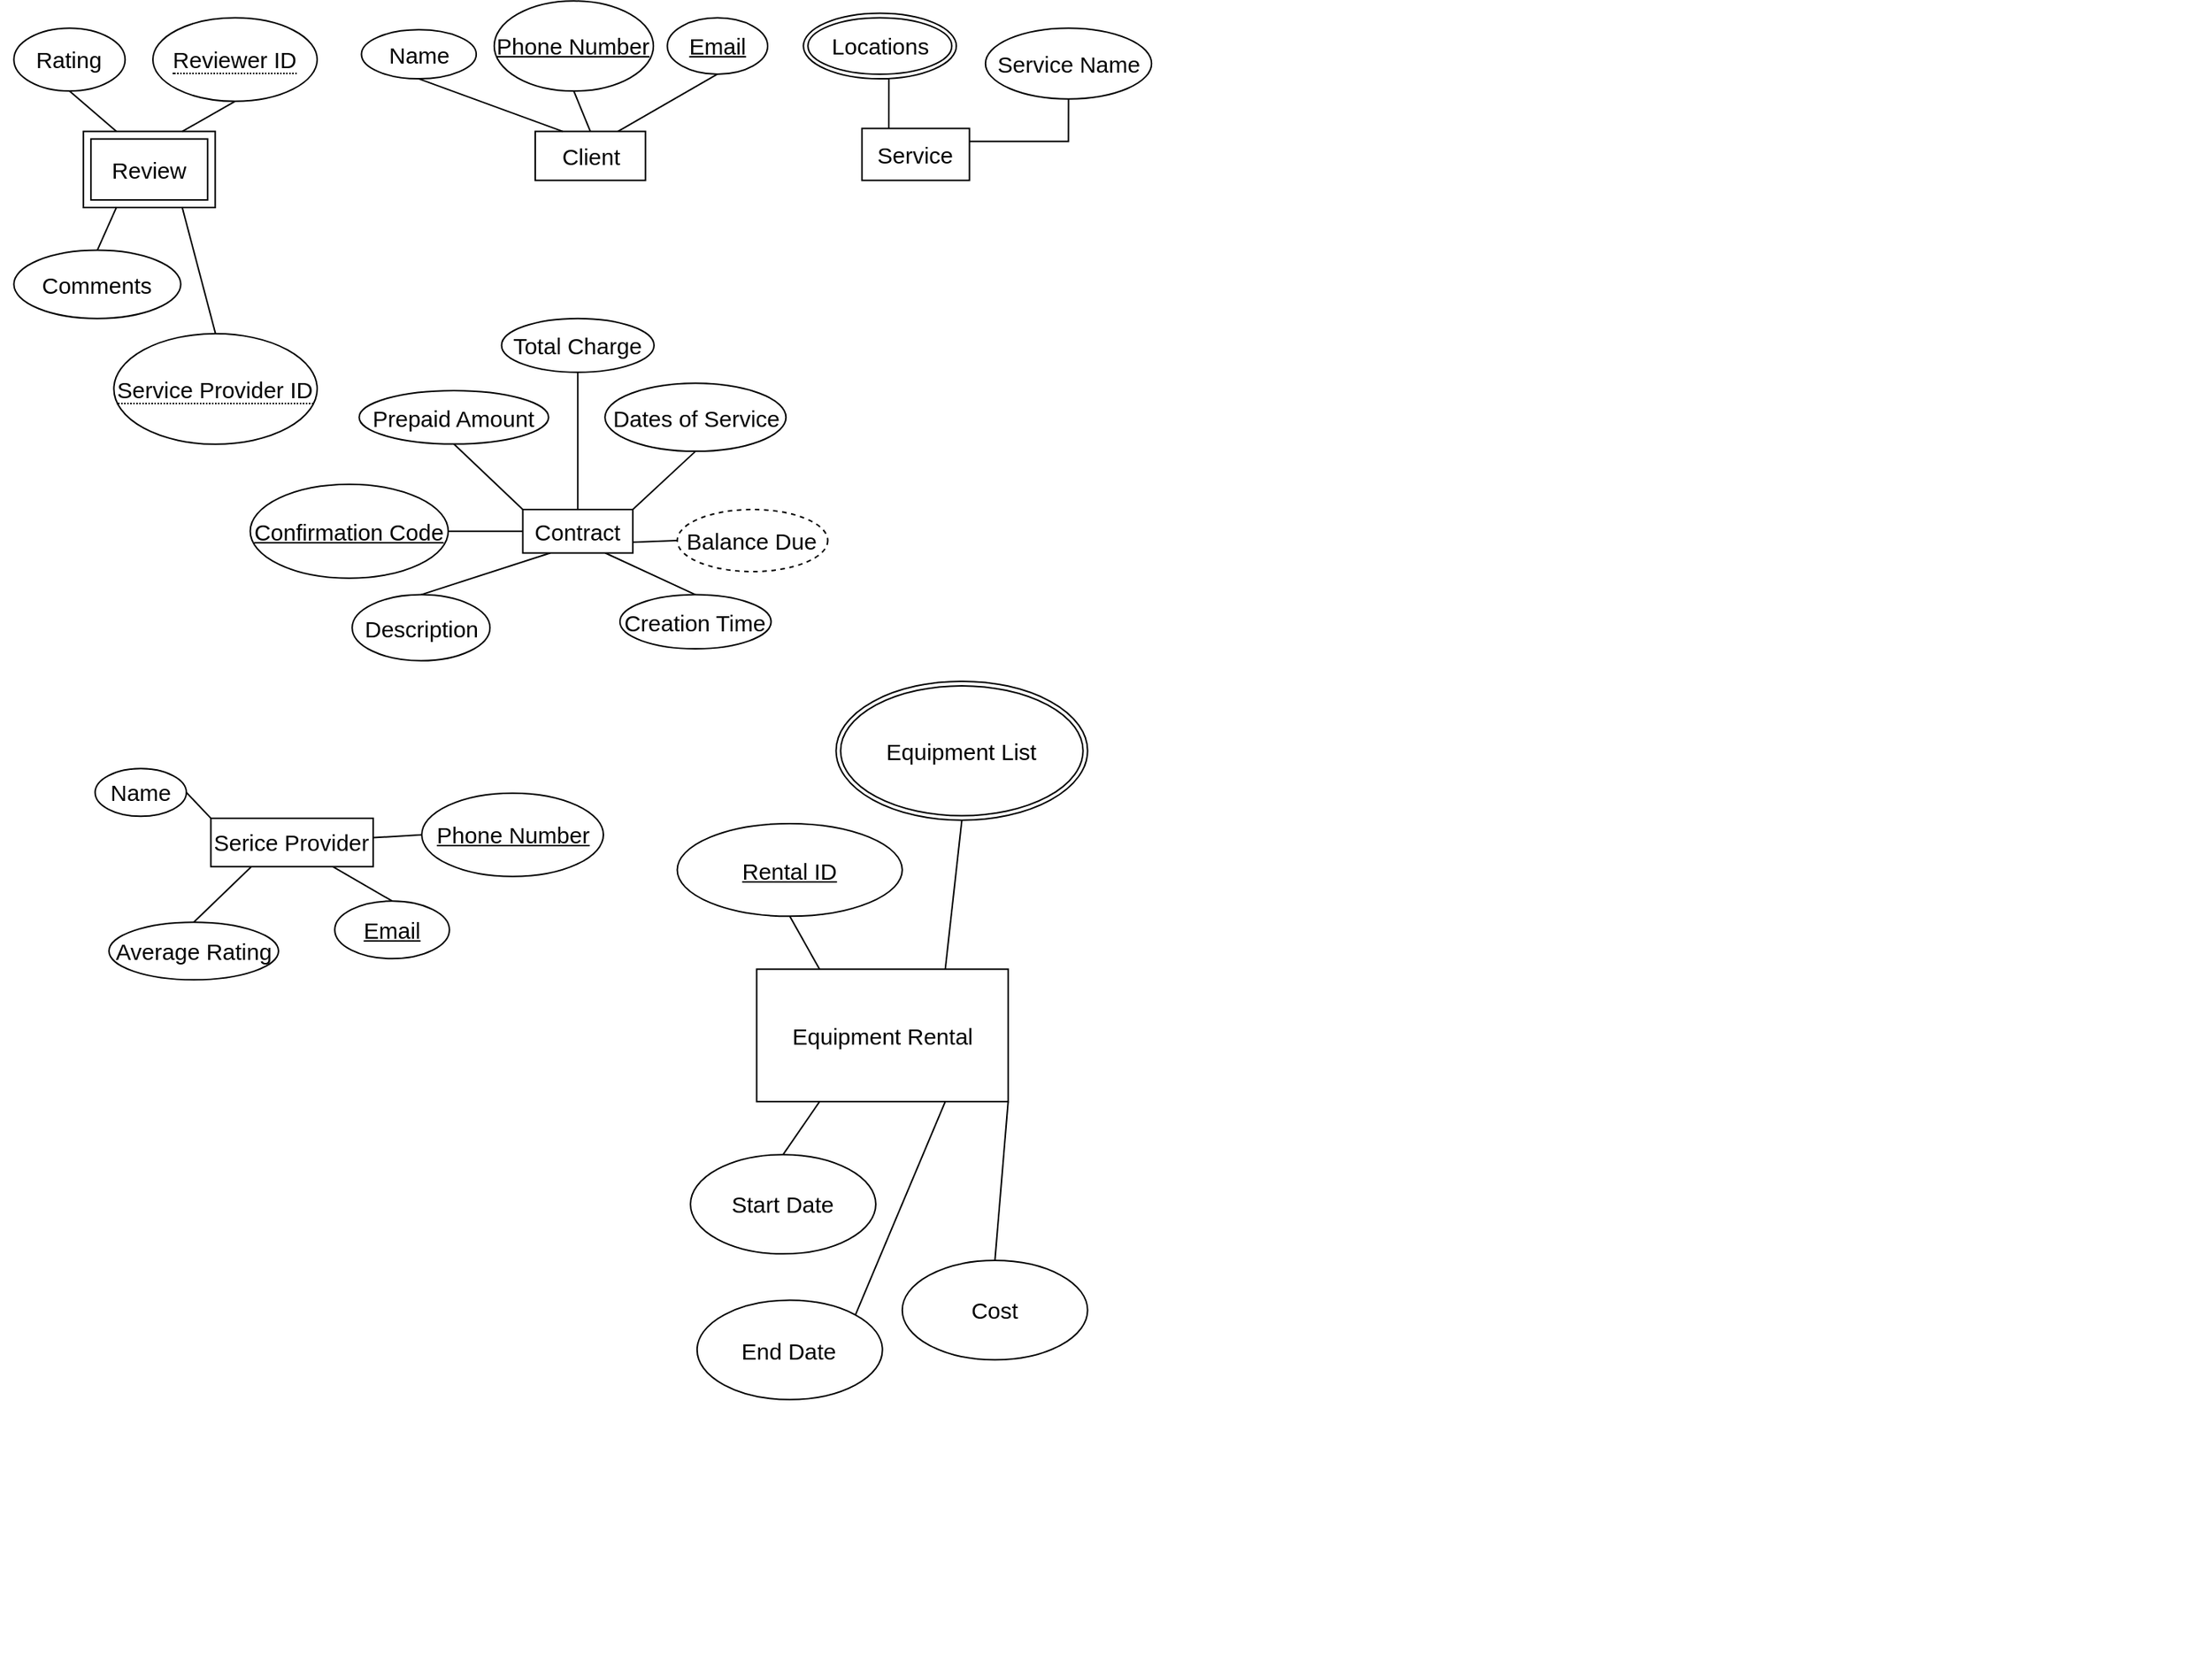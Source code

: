 <mxfile version="24.0.6" type="github">
  <diagram id="uwfAcFQ30mh1qVoZ9az8" name="Page-1">
    <mxGraphModel dx="4069" dy="2191" grid="1" gridSize="10" guides="1" tooltips="1" connect="1" arrows="1" fold="1" page="1" pageScale="1" pageWidth="850" pageHeight="1100" math="0" shadow="0">
      <root>
        <mxCell id="0" />
        <mxCell id="1" parent="0" />
        <mxCell id="cQRUg3gUIwxrzt-b6gOe-111" value="" style="group;aspect=fixed;fontSize=15;" vertex="1" connectable="0" parent="1">
          <mxGeometry width="1460" height="1101.89" as="geometry" />
        </mxCell>
        <mxCell id="58" style="edgeStyle=none;html=1;exitX=0.5;exitY=0;exitDx=0;exitDy=0;entryX=0.5;entryY=1;entryDx=0;entryDy=0;fontSize=15;endArrow=none;endFill=0;" parent="cQRUg3gUIwxrzt-b6gOe-111" source="2" target="5" edge="1">
          <mxGeometry relative="1" as="geometry" />
        </mxCell>
        <mxCell id="60" style="edgeStyle=none;html=1;exitX=0.75;exitY=0;exitDx=0;exitDy=0;entryX=0.5;entryY=1;entryDx=0;entryDy=0;fontSize=15;endArrow=none;endFill=0;" parent="cQRUg3gUIwxrzt-b6gOe-111" source="2" target="6" edge="1">
          <mxGeometry relative="1" as="geometry" />
        </mxCell>
        <mxCell id="2" value="&lt;font style=&quot;font-size: 15px;&quot;&gt;Client&lt;/font&gt;" style="rounded=0;whiteSpace=wrap;html=1;fontSize=15;" parent="cQRUg3gUIwxrzt-b6gOe-111" vertex="1">
          <mxGeometry x="353.522" y="86.792" width="72.798" height="32.359" as="geometry" />
        </mxCell>
        <mxCell id="59" style="edgeStyle=none;html=1;exitX=0.5;exitY=1;exitDx=0;exitDy=0;entryX=0.25;entryY=0;entryDx=0;entryDy=0;fontSize=15;endArrow=none;endFill=0;" parent="cQRUg3gUIwxrzt-b6gOe-111" source="3" target="2" edge="1">
          <mxGeometry relative="1" as="geometry" />
        </mxCell>
        <mxCell id="3" value="Name" style="ellipse;whiteSpace=wrap;html=1;fontSize=15;" parent="cQRUg3gUIwxrzt-b6gOe-111" vertex="1">
          <mxGeometry x="238.742" y="19.678" width="75.819" height="32.359" as="geometry" />
        </mxCell>
        <mxCell id="5" value="&lt;u style=&quot;font-size: 15px;&quot;&gt;Phone Number&lt;/u&gt;" style="ellipse;whiteSpace=wrap;html=1;fontSize=15;" parent="cQRUg3gUIwxrzt-b6gOe-111" vertex="1">
          <mxGeometry x="326.425" y="0.661" width="105.148" height="59.465" as="geometry" />
        </mxCell>
        <mxCell id="6" value="&lt;u style=&quot;font-size: 15px;&quot;&gt;Email&lt;/u&gt;" style="ellipse;whiteSpace=wrap;html=1;fontSize=15;" parent="cQRUg3gUIwxrzt-b6gOe-111" vertex="1">
          <mxGeometry x="440.755" y="11.809" width="66.269" height="37.17" as="geometry" />
        </mxCell>
        <mxCell id="7" value="Serice Provider" style="rounded=0;whiteSpace=wrap;html=1;fontSize=15;" parent="cQRUg3gUIwxrzt-b6gOe-111" vertex="1">
          <mxGeometry x="139.269" y="540.449" width="107.186" height="31.918" as="geometry" />
        </mxCell>
        <mxCell id="40" style="edgeStyle=none;html=1;exitX=1;exitY=0.5;exitDx=0;exitDy=0;entryX=0;entryY=0;entryDx=0;entryDy=0;fontSize=15;endArrow=none;endFill=0;" parent="cQRUg3gUIwxrzt-b6gOe-111" source="9" target="7" edge="1">
          <mxGeometry relative="1" as="geometry" />
        </mxCell>
        <mxCell id="9" value="Name" style="ellipse;whiteSpace=wrap;html=1;fontSize=15;" parent="cQRUg3gUIwxrzt-b6gOe-111" vertex="1">
          <mxGeometry x="62.808" y="507.65" width="60.292" height="31.487" as="geometry" />
        </mxCell>
        <mxCell id="42" style="edgeStyle=none;html=1;exitX=0.5;exitY=0;exitDx=0;exitDy=0;entryX=0.75;entryY=1;entryDx=0;entryDy=0;fontSize=15;endArrow=none;endFill=0;" parent="cQRUg3gUIwxrzt-b6gOe-111" source="10" target="7" edge="1">
          <mxGeometry relative="1" as="geometry" />
        </mxCell>
        <mxCell id="10" value="&lt;u style=&quot;font-size: 15px;&quot;&gt;Email&lt;/u&gt;" style="ellipse;whiteSpace=wrap;html=1;fontSize=15;" parent="cQRUg3gUIwxrzt-b6gOe-111" vertex="1">
          <mxGeometry x="221.112" y="595.103" width="75.736" height="38.043" as="geometry" />
        </mxCell>
        <mxCell id="41" style="edgeStyle=none;html=1;exitX=0;exitY=0.5;exitDx=0;exitDy=0;fontSize=15;endArrow=none;endFill=0;" parent="cQRUg3gUIwxrzt-b6gOe-111" source="11" target="7" edge="1">
          <mxGeometry relative="1" as="geometry" />
        </mxCell>
        <mxCell id="11" value="&lt;u style=&quot;font-size: 15px;&quot;&gt;Phone Number&lt;/u&gt;" style="ellipse;whiteSpace=wrap;html=1;fontSize=15;" parent="cQRUg3gUIwxrzt-b6gOe-111" vertex="1">
          <mxGeometry x="278.594" y="523.829" width="119.931" height="55.095" as="geometry" />
        </mxCell>
        <mxCell id="39" style="edgeStyle=none;html=1;exitX=0.5;exitY=0;exitDx=0;exitDy=0;entryX=0.25;entryY=1;entryDx=0;entryDy=0;fontSize=15;endArrow=none;endFill=0;" parent="cQRUg3gUIwxrzt-b6gOe-111" source="12" target="7" edge="1">
          <mxGeometry relative="1" as="geometry" />
        </mxCell>
        <mxCell id="12" value="Average Rating" style="ellipse;whiteSpace=wrap;html=1;fontSize=15;" parent="cQRUg3gUIwxrzt-b6gOe-111" vertex="1">
          <mxGeometry x="71.99" y="609.097" width="111.97" height="38.043" as="geometry" />
        </mxCell>
        <mxCell id="51" style="edgeStyle=none;html=1;exitX=0.75;exitY=1;exitDx=0;exitDy=0;entryX=0.5;entryY=0;entryDx=0;entryDy=0;fontSize=15;endArrow=none;endFill=0;" parent="cQRUg3gUIwxrzt-b6gOe-111" source="13" target="14" edge="1">
          <mxGeometry relative="1" as="geometry" />
        </mxCell>
        <mxCell id="52" style="edgeStyle=none;html=1;exitX=0.25;exitY=1;exitDx=0;exitDy=0;entryX=0.5;entryY=0;entryDx=0;entryDy=0;fontSize=15;endArrow=none;endFill=0;" parent="cQRUg3gUIwxrzt-b6gOe-111" source="13" target="15" edge="1">
          <mxGeometry relative="1" as="geometry" />
        </mxCell>
        <mxCell id="54" style="edgeStyle=none;html=1;exitX=1;exitY=0.75;exitDx=0;exitDy=0;entryX=0;entryY=0.5;entryDx=0;entryDy=0;fontSize=15;endArrow=none;endFill=0;" parent="cQRUg3gUIwxrzt-b6gOe-111" source="13" target="26" edge="1">
          <mxGeometry relative="1" as="geometry" />
        </mxCell>
        <mxCell id="13" value="Contract" style="rounded=0;whiteSpace=wrap;html=1;fontSize=15;" parent="cQRUg3gUIwxrzt-b6gOe-111" vertex="1">
          <mxGeometry x="345.295" y="336.526" width="72.679" height="28.723" as="geometry" />
        </mxCell>
        <mxCell id="14" value="Creation Time" style="ellipse;whiteSpace=wrap;html=1;fontSize=15;" parent="cQRUg3gUIwxrzt-b6gOe-111" vertex="1">
          <mxGeometry x="409.47" y="392.796" width="99.813" height="35.72" as="geometry" />
        </mxCell>
        <mxCell id="15" value="Description" style="ellipse;whiteSpace=wrap;html=1;fontSize=15;" parent="cQRUg3gUIwxrzt-b6gOe-111" vertex="1">
          <mxGeometry x="232.617" y="392.796" width="90.997" height="43.598" as="geometry" />
        </mxCell>
        <mxCell id="55" style="edgeStyle=none;html=1;exitX=0.5;exitY=1;exitDx=0;exitDy=0;entryX=1;entryY=0;entryDx=0;entryDy=0;fontSize=15;endArrow=none;endFill=0;" parent="cQRUg3gUIwxrzt-b6gOe-111" source="17" target="13" edge="1">
          <mxGeometry relative="1" as="geometry" />
        </mxCell>
        <mxCell id="17" value="Dates of Service" style="ellipse;whiteSpace=wrap;html=1;fontSize=15;" parent="cQRUg3gUIwxrzt-b6gOe-111" vertex="1">
          <mxGeometry x="399.608" y="253.159" width="119.536" height="44.902" as="geometry" />
        </mxCell>
        <mxCell id="57" style="edgeStyle=none;html=1;exitX=0.5;exitY=1;exitDx=0;exitDy=0;entryX=0.5;entryY=0;entryDx=0;entryDy=0;fontSize=15;endArrow=none;endFill=0;" parent="cQRUg3gUIwxrzt-b6gOe-111" source="18" target="13" edge="1">
          <mxGeometry relative="1" as="geometry" />
        </mxCell>
        <mxCell id="18" value="Total Charge" style="ellipse;whiteSpace=wrap;html=1;fontSize=15;" parent="cQRUg3gUIwxrzt-b6gOe-111" vertex="1">
          <mxGeometry x="331.291" y="210.323" width="100.676" height="35.554" as="geometry" />
        </mxCell>
        <mxCell id="56" style="edgeStyle=none;html=1;exitX=0.5;exitY=1;exitDx=0;exitDy=0;entryX=0;entryY=0;entryDx=0;entryDy=0;fontSize=15;endArrow=none;endFill=0;" parent="cQRUg3gUIwxrzt-b6gOe-111" source="19" target="13" edge="1">
          <mxGeometry relative="1" as="geometry" />
        </mxCell>
        <mxCell id="19" value="Prepaid Amount" style="ellipse;whiteSpace=wrap;html=1;fontSize=15;" parent="cQRUg3gUIwxrzt-b6gOe-111" vertex="1">
          <mxGeometry x="237.236" y="257.971" width="125.092" height="35.288" as="geometry" />
        </mxCell>
        <mxCell id="26" value="Balance Due" style="ellipse;whiteSpace=wrap;html=1;align=center;dashed=1;fontSize=15;" parent="cQRUg3gUIwxrzt-b6gOe-111" vertex="1">
          <mxGeometry x="447.311" y="336.526" width="99.418" height="40.972" as="geometry" />
        </mxCell>
        <mxCell id="53" style="edgeStyle=none;html=1;exitX=1;exitY=0.5;exitDx=0;exitDy=0;entryX=0;entryY=0.5;entryDx=0;entryDy=0;fontSize=15;endArrow=none;endFill=0;" parent="cQRUg3gUIwxrzt-b6gOe-111" source="27" target="13" edge="1">
          <mxGeometry relative="1" as="geometry" />
        </mxCell>
        <mxCell id="27" value="Confirmation Code" style="ellipse;whiteSpace=wrap;html=1;align=center;fontStyle=4;fontSize=15;" parent="cQRUg3gUIwxrzt-b6gOe-111" vertex="1">
          <mxGeometry x="165.283" y="319.906" width="130.757" height="61.963" as="geometry" />
        </mxCell>
        <mxCell id="cQRUg3gUIwxrzt-b6gOe-122" style="edgeStyle=orthogonalEdgeStyle;rounded=0;orthogonalLoop=1;jettySize=auto;html=1;exitX=1;exitY=0.25;exitDx=0;exitDy=0;entryX=0.5;entryY=1;entryDx=0;entryDy=0;endArrow=none;endFill=0;" edge="1" parent="cQRUg3gUIwxrzt-b6gOe-111" source="29" target="30">
          <mxGeometry relative="1" as="geometry" />
        </mxCell>
        <mxCell id="29" value="Service" style="rounded=0;whiteSpace=wrap;html=1;fontSize=15;" parent="cQRUg3gUIwxrzt-b6gOe-111" vertex="1">
          <mxGeometry x="569.308" y="84.818" width="70.998" height="34.333" as="geometry" />
        </mxCell>
        <mxCell id="30" value="Service Name" style="ellipse;whiteSpace=wrap;html=1;fontSize=15;" parent="cQRUg3gUIwxrzt-b6gOe-111" vertex="1">
          <mxGeometry x="650.903" y="18.585" width="109.693" height="46.784" as="geometry" />
        </mxCell>
        <mxCell id="cQRUg3gUIwxrzt-b6gOe-120" style="edgeStyle=orthogonalEdgeStyle;rounded=0;orthogonalLoop=1;jettySize=auto;html=1;exitX=0.5;exitY=1;exitDx=0;exitDy=0;entryX=0.25;entryY=0;entryDx=0;entryDy=0;endArrow=none;endFill=0;" edge="1" parent="cQRUg3gUIwxrzt-b6gOe-111" source="31" target="29">
          <mxGeometry relative="1" as="geometry" />
        </mxCell>
        <mxCell id="31" value="Locations" style="ellipse;shape=doubleEllipse;margin=3;whiteSpace=wrap;html=1;align=center;fontSize=15;" parent="cQRUg3gUIwxrzt-b6gOe-111" vertex="1">
          <mxGeometry x="530.641" y="8.751" width="101.006" height="43.286" as="geometry" />
        </mxCell>
        <mxCell id="32" value="Review" style="shape=ext;margin=3;double=1;whiteSpace=wrap;html=1;align=center;fontSize=15;" parent="cQRUg3gUIwxrzt-b6gOe-111" vertex="1">
          <mxGeometry x="55.094" y="86.792" width="87.058" height="50.283" as="geometry" />
        </mxCell>
        <mxCell id="46" style="edgeStyle=none;html=1;exitX=0.5;exitY=1;exitDx=0;exitDy=0;entryX=0.75;entryY=0;entryDx=0;entryDy=0;fontSize=15;endArrow=none;endFill=0;" parent="cQRUg3gUIwxrzt-b6gOe-111" source="33" target="32" edge="1">
          <mxGeometry relative="1" as="geometry" />
        </mxCell>
        <mxCell id="33" value="&lt;span style=&quot;border-bottom: 1px dotted; font-size: 15px;&quot;&gt;&lt;font style=&quot;font-size: 15px;&quot;&gt;Reviewer ID&lt;/font&gt;&lt;/span&gt;" style="ellipse;whiteSpace=wrap;html=1;align=center;fontSize=15;" parent="cQRUg3gUIwxrzt-b6gOe-111" vertex="1">
          <mxGeometry x="101.006" y="11.809" width="108.481" height="55.095" as="geometry" />
        </mxCell>
        <mxCell id="47" style="edgeStyle=none;html=1;exitX=0.5;exitY=0;exitDx=0;exitDy=0;entryX=0.75;entryY=1;entryDx=0;entryDy=0;fontSize=15;endArrow=none;endFill=0;" parent="cQRUg3gUIwxrzt-b6gOe-111" source="34" target="32" edge="1">
          <mxGeometry relative="1" as="geometry" />
        </mxCell>
        <mxCell id="34" value="&lt;span style=&quot;border-bottom: 1px dotted; font-size: 15px;&quot;&gt;Service Provider ID&lt;/span&gt;" style="ellipse;whiteSpace=wrap;html=1;align=center;fontSize=15;" parent="cQRUg3gUIwxrzt-b6gOe-111" vertex="1">
          <mxGeometry x="75.213" y="220.378" width="134.274" height="73.028" as="geometry" />
        </mxCell>
        <mxCell id="45" style="edgeStyle=none;html=1;exitX=0.5;exitY=1;exitDx=0;exitDy=0;entryX=0.25;entryY=0;entryDx=0;entryDy=0;fontSize=15;endArrow=none;endFill=0;" parent="cQRUg3gUIwxrzt-b6gOe-111" source="35" target="32" edge="1">
          <mxGeometry relative="1" as="geometry" />
        </mxCell>
        <mxCell id="35" value="Rating" style="ellipse;whiteSpace=wrap;html=1;fontSize=15;" parent="cQRUg3gUIwxrzt-b6gOe-111" vertex="1">
          <mxGeometry x="9.182" y="18.585" width="73.459" height="41.541" as="geometry" />
        </mxCell>
        <mxCell id="48" style="edgeStyle=none;html=1;exitX=0.5;exitY=0;exitDx=0;exitDy=0;entryX=0.25;entryY=1;entryDx=0;entryDy=0;fontSize=15;endArrow=none;endFill=0;" parent="cQRUg3gUIwxrzt-b6gOe-111" source="36" target="32" edge="1">
          <mxGeometry relative="1" as="geometry" />
        </mxCell>
        <mxCell id="36" value="Comments" style="ellipse;whiteSpace=wrap;html=1;fontSize=15;" parent="cQRUg3gUIwxrzt-b6gOe-111" vertex="1">
          <mxGeometry x="9.182" y="165.284" width="110.189" height="45.04" as="geometry" />
        </mxCell>
        <mxCell id="104" style="edgeStyle=none;html=1;exitX=0.75;exitY=0;exitDx=0;exitDy=0;entryX=0.5;entryY=1;entryDx=0;entryDy=0;fontSize=15;endArrow=none;endFill=0;" parent="cQRUg3gUIwxrzt-b6gOe-111" source="93" target="103" edge="1">
          <mxGeometry relative="1" as="geometry" />
        </mxCell>
        <mxCell id="105" style="edgeStyle=none;html=1;exitX=0.25;exitY=0;exitDx=0;exitDy=0;entryX=0.5;entryY=1;entryDx=0;entryDy=0;fontSize=15;endArrow=none;endFill=0;" parent="cQRUg3gUIwxrzt-b6gOe-111" source="93" target="102" edge="1">
          <mxGeometry relative="1" as="geometry" />
        </mxCell>
        <mxCell id="93" value="Equipment Rental" style="rounded=0;whiteSpace=wrap;html=1;fontSize=15;" parent="cQRUg3gUIwxrzt-b6gOe-111" vertex="1">
          <mxGeometry x="499.766" y="640.146" width="166.108" height="87.452" as="geometry" />
        </mxCell>
        <mxCell id="102" value="Rental ID" style="ellipse;whiteSpace=wrap;html=1;align=center;fontStyle=4;fontSize=15;" parent="cQRUg3gUIwxrzt-b6gOe-111" vertex="1">
          <mxGeometry x="447.311" y="543.95" width="148.623" height="61.216" as="geometry" />
        </mxCell>
        <mxCell id="103" value="Equipment List" style="ellipse;shape=doubleEllipse;margin=3;whiteSpace=wrap;html=1;align=center;fontSize=15;" parent="cQRUg3gUIwxrzt-b6gOe-111" vertex="1">
          <mxGeometry x="552.221" y="449.939" width="166.108" height="91.824" as="geometry" />
        </mxCell>
        <mxCell id="109" style="edgeStyle=none;html=1;exitX=0.5;exitY=0;exitDx=0;exitDy=0;entryX=0.25;entryY=1;entryDx=0;entryDy=0;fontSize=15;endArrow=none;endFill=0;" parent="cQRUg3gUIwxrzt-b6gOe-111" source="106" target="93" edge="1">
          <mxGeometry relative="1" as="geometry" />
        </mxCell>
        <mxCell id="106" value="Start Date" style="ellipse;whiteSpace=wrap;html=1;fontSize=15;" parent="cQRUg3gUIwxrzt-b6gOe-111" vertex="1">
          <mxGeometry x="456.054" y="762.579" width="122.395" height="65.589" as="geometry" />
        </mxCell>
        <mxCell id="110" style="edgeStyle=none;html=1;exitX=1;exitY=0;exitDx=0;exitDy=0;entryX=0.75;entryY=1;entryDx=0;entryDy=0;fontSize=15;endArrow=none;endFill=0;" parent="cQRUg3gUIwxrzt-b6gOe-111" source="107" target="93" edge="1">
          <mxGeometry relative="1" as="geometry" />
        </mxCell>
        <mxCell id="107" value="&lt;div&gt;End Date&lt;/div&gt;" style="ellipse;whiteSpace=wrap;html=1;fontSize=15;" parent="cQRUg3gUIwxrzt-b6gOe-111" vertex="1">
          <mxGeometry x="460.425" y="858.775" width="122.395" height="65.589" as="geometry" />
        </mxCell>
        <mxCell id="111" style="edgeStyle=none;html=1;exitX=0.5;exitY=0;exitDx=0;exitDy=0;entryX=1;entryY=1;entryDx=0;entryDy=0;fontSize=15;endArrow=none;endFill=0;" parent="cQRUg3gUIwxrzt-b6gOe-111" source="108" target="93" edge="1">
          <mxGeometry relative="1" as="geometry" />
        </mxCell>
        <mxCell id="108" value="Cost" style="ellipse;whiteSpace=wrap;html=1;fontSize=15;" parent="cQRUg3gUIwxrzt-b6gOe-111" vertex="1">
          <mxGeometry x="595.934" y="832.54" width="122.395" height="65.589" as="geometry" />
        </mxCell>
        <mxCell id="cQRUg3gUIwxrzt-b6gOe-123" value="&amp;nbsp;" style="text;whiteSpace=wrap;html=1;" vertex="1" parent="1">
          <mxGeometry x="410" y="340" width="40" height="40" as="geometry" />
        </mxCell>
        <mxCell id="cQRUg3gUIwxrzt-b6gOe-125" value="&amp;nbsp;" style="text;whiteSpace=wrap;html=1;" vertex="1" parent="1">
          <mxGeometry x="210" y="630" width="40" height="40" as="geometry" />
        </mxCell>
      </root>
    </mxGraphModel>
  </diagram>
</mxfile>
